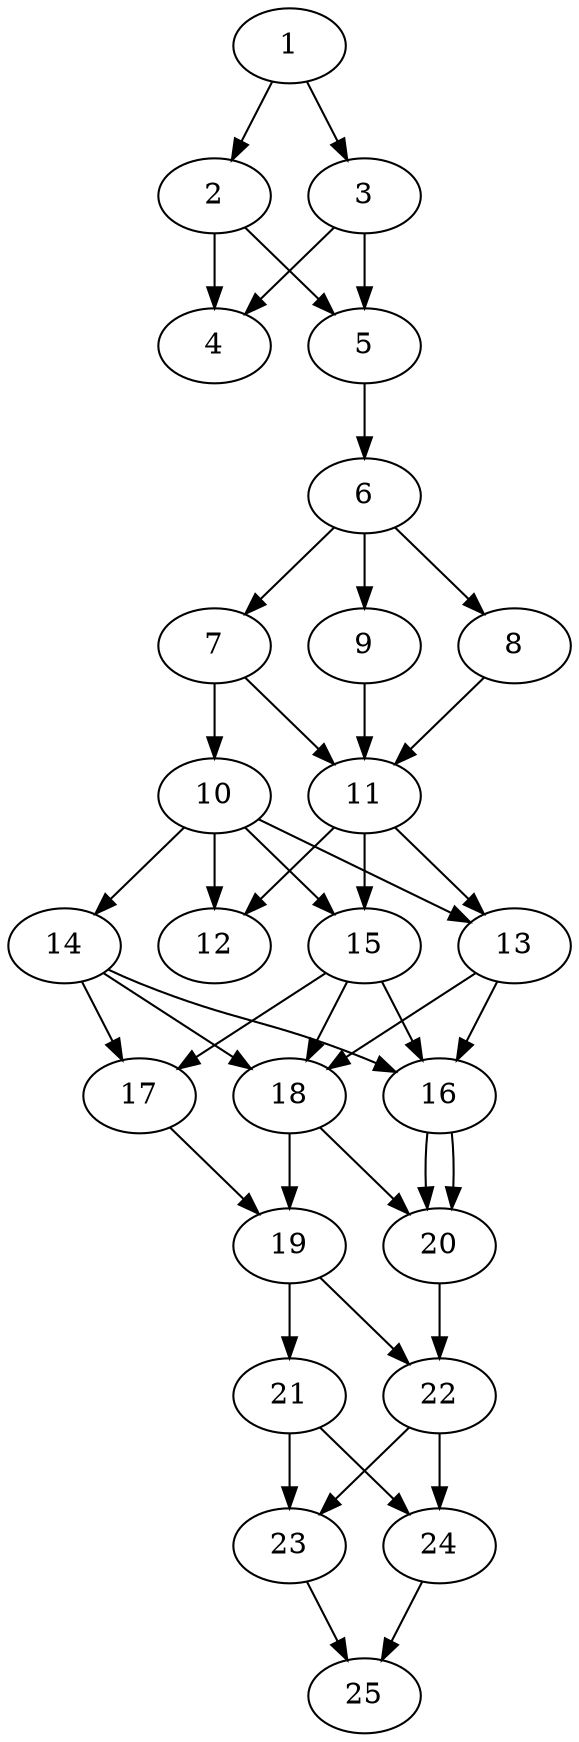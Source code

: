 // DAG automatically generated by daggen at Tue Aug  6 16:26:47 2019
// ./daggen --dot -n 25 --ccr 0.5 --fat 0.4 --regular 0.5 --density 0.8 --mindata 5242880 --maxdata 52428800 
digraph G {
  1 [size="85989376", alpha="0.10", expect_size="42994688"] 
  1 -> 2 [size ="42994688"]
  1 -> 3 [size ="42994688"]
  2 [size="25155584", alpha="0.12", expect_size="12577792"] 
  2 -> 4 [size ="12577792"]
  2 -> 5 [size ="12577792"]
  3 [size="34138112", alpha="0.05", expect_size="17069056"] 
  3 -> 4 [size ="17069056"]
  3 -> 5 [size ="17069056"]
  4 [size="88817664", alpha="0.14", expect_size="44408832"] 
  5 [size="25239552", alpha="0.15", expect_size="12619776"] 
  5 -> 6 [size ="12619776"]
  6 [size="71208960", alpha="0.16", expect_size="35604480"] 
  6 -> 7 [size ="35604480"]
  6 -> 8 [size ="35604480"]
  6 -> 9 [size ="35604480"]
  7 [size="51517440", alpha="0.20", expect_size="25758720"] 
  7 -> 10 [size ="25758720"]
  7 -> 11 [size ="25758720"]
  8 [size="82941952", alpha="0.16", expect_size="41470976"] 
  8 -> 11 [size ="41470976"]
  9 [size="28966912", alpha="0.08", expect_size="14483456"] 
  9 -> 11 [size ="14483456"]
  10 [size="61923328", alpha="0.17", expect_size="30961664"] 
  10 -> 12 [size ="30961664"]
  10 -> 13 [size ="30961664"]
  10 -> 14 [size ="30961664"]
  10 -> 15 [size ="30961664"]
  11 [size="37226496", alpha="0.16", expect_size="18613248"] 
  11 -> 12 [size ="18613248"]
  11 -> 13 [size ="18613248"]
  11 -> 15 [size ="18613248"]
  12 [size="84150272", alpha="0.01", expect_size="42075136"] 
  13 [size="46669824", alpha="0.02", expect_size="23334912"] 
  13 -> 16 [size ="23334912"]
  13 -> 18 [size ="23334912"]
  14 [size="69648384", alpha="0.11", expect_size="34824192"] 
  14 -> 16 [size ="34824192"]
  14 -> 17 [size ="34824192"]
  14 -> 18 [size ="34824192"]
  15 [size="42651648", alpha="0.09", expect_size="21325824"] 
  15 -> 16 [size ="21325824"]
  15 -> 17 [size ="21325824"]
  15 -> 18 [size ="21325824"]
  16 [size="19949568", alpha="0.10", expect_size="9974784"] 
  16 -> 20 [size ="9974784"]
  16 -> 20 [size ="9974784"]
  17 [size="94310400", alpha="0.13", expect_size="47155200"] 
  17 -> 19 [size ="47155200"]
  18 [size="92796928", alpha="0.17", expect_size="46398464"] 
  18 -> 19 [size ="46398464"]
  18 -> 20 [size ="46398464"]
  19 [size="73068544", alpha="0.18", expect_size="36534272"] 
  19 -> 21 [size ="36534272"]
  19 -> 22 [size ="36534272"]
  20 [size="15022080", alpha="0.07", expect_size="7511040"] 
  20 -> 22 [size ="7511040"]
  21 [size="96831488", alpha="0.11", expect_size="48415744"] 
  21 -> 23 [size ="48415744"]
  21 -> 24 [size ="48415744"]
  22 [size="77471744", alpha="0.19", expect_size="38735872"] 
  22 -> 23 [size ="38735872"]
  22 -> 24 [size ="38735872"]
  23 [size="83591168", alpha="0.12", expect_size="41795584"] 
  23 -> 25 [size ="41795584"]
  24 [size="93005824", alpha="0.02", expect_size="46502912"] 
  24 -> 25 [size ="46502912"]
  25 [size="48297984", alpha="0.14", expect_size="24148992"] 
}
